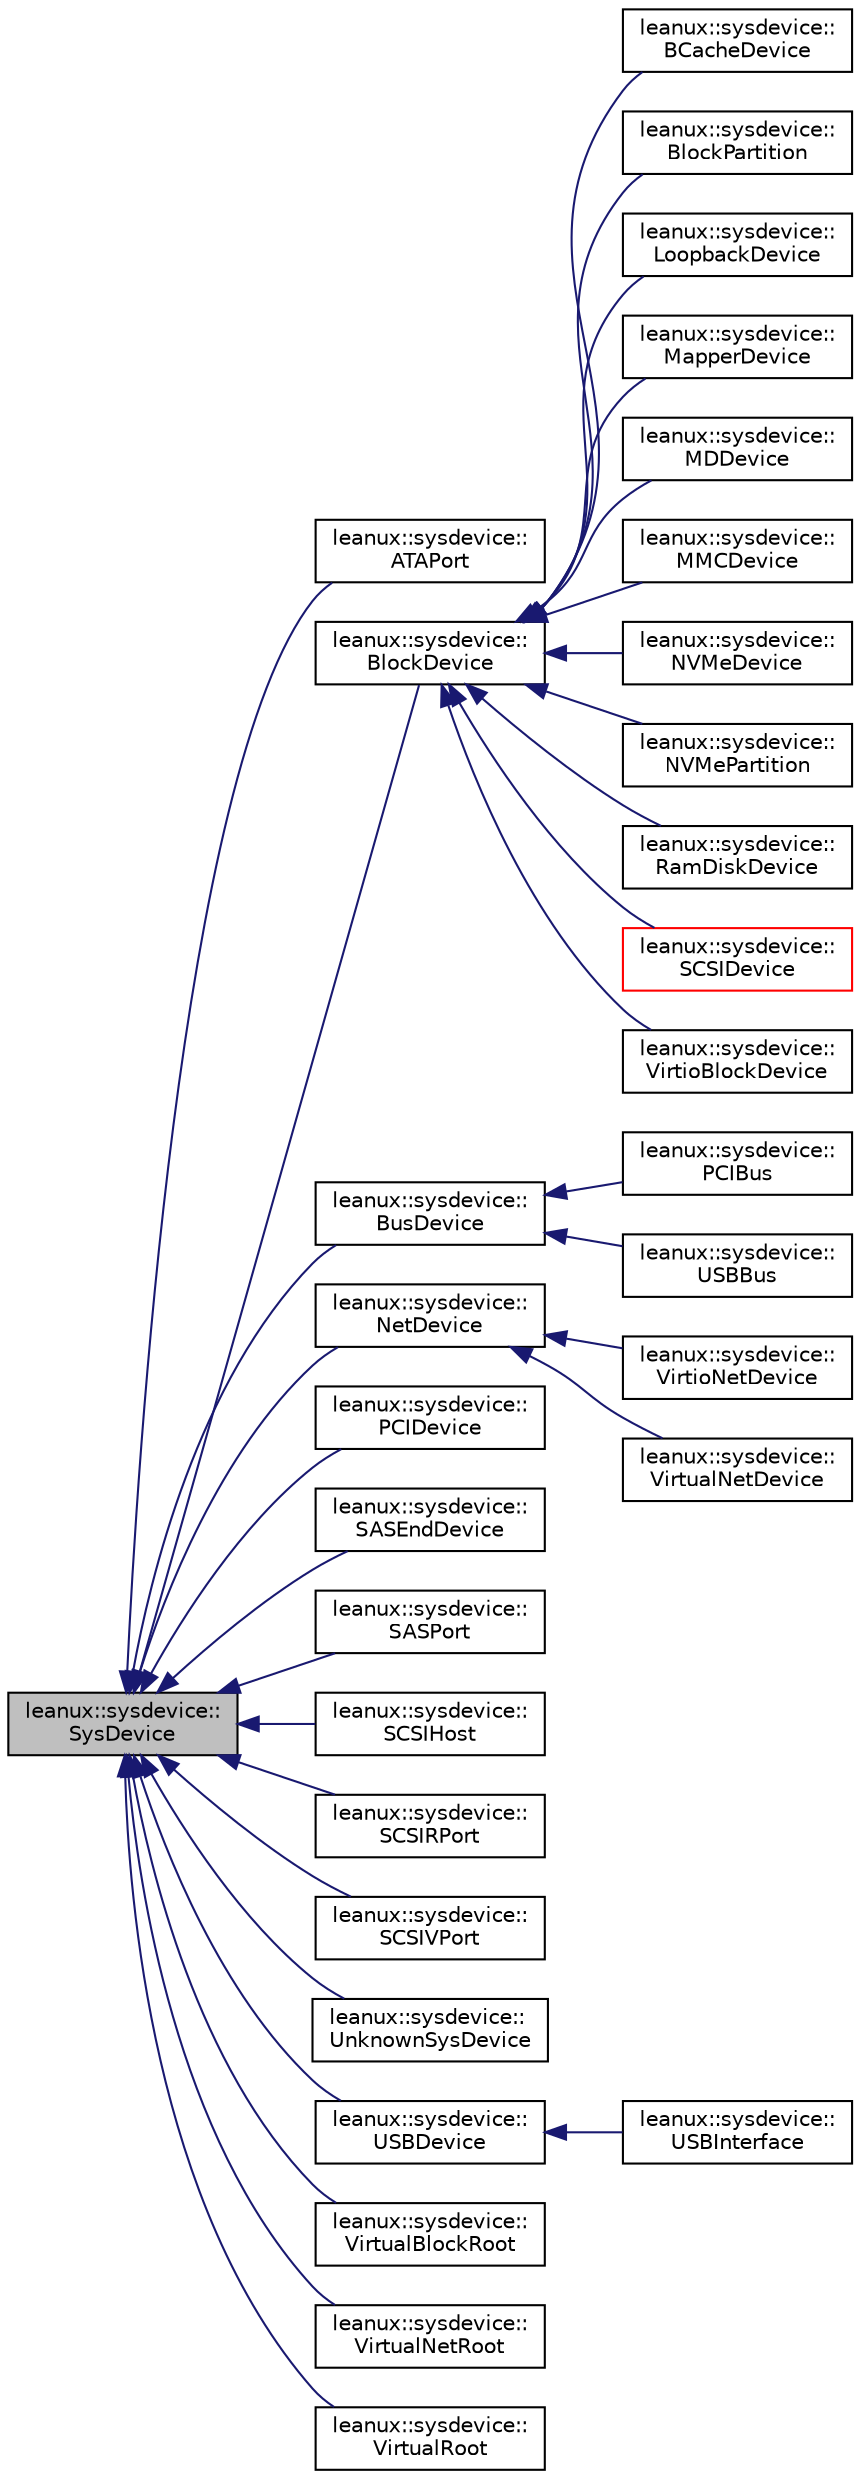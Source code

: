digraph "leanux::sysdevice::SysDevice"
{
 // LATEX_PDF_SIZE
  bgcolor="transparent";
  edge [fontname="Helvetica",fontsize="10",labelfontname="Helvetica",labelfontsize="10"];
  node [fontname="Helvetica",fontsize="10",shape=record];
  rankdir="LR";
  Node1 [label="leanux::sysdevice::\lSysDevice",height=0.2,width=0.4,color="black", fillcolor="grey75", style="filled", fontcolor="black",tooltip="Generic SysDevice, utility class for device detection from a SysDevicePath."];
  Node1 -> Node2 [dir="back",color="midnightblue",fontsize="10",style="solid",fontname="Helvetica"];
  Node2 [label="leanux::sysdevice::\lATAPort",height=0.2,width=0.4,color="black",URL="$classleanux_1_1sysdevice_1_1ATAPort.html",tooltip="Say yes to (S)ATA ports."];
  Node1 -> Node3 [dir="back",color="midnightblue",fontsize="10",style="solid",fontname="Helvetica"];
  Node3 [label="leanux::sysdevice::\lBlockDevice",height=0.2,width=0.4,color="black",URL="$classleanux_1_1sysdevice_1_1BlockDevice.html",tooltip="Generic block device."];
  Node3 -> Node4 [dir="back",color="midnightblue",fontsize="10",style="solid",fontname="Helvetica"];
  Node4 [label="leanux::sysdevice::\lBCacheDevice",height=0.2,width=0.4,color="black",URL="$classleanux_1_1sysdevice_1_1BCacheDevice.html",tooltip="Say yes to bcache devices."];
  Node3 -> Node5 [dir="back",color="midnightblue",fontsize="10",style="solid",fontname="Helvetica"];
  Node5 [label="leanux::sysdevice::\lBlockPartition",height=0.2,width=0.4,color="black",URL="$classleanux_1_1sysdevice_1_1BlockPartition.html",tooltip="Generic block device partition."];
  Node3 -> Node6 [dir="back",color="midnightblue",fontsize="10",style="solid",fontname="Helvetica"];
  Node6 [label="leanux::sysdevice::\lLoopbackDevice",height=0.2,width=0.4,color="black",URL="$classleanux_1_1sysdevice_1_1LoopbackDevice.html",tooltip="Say yes to loopback devices."];
  Node3 -> Node7 [dir="back",color="midnightblue",fontsize="10",style="solid",fontname="Helvetica"];
  Node7 [label="leanux::sysdevice::\lMapperDevice",height=0.2,width=0.4,color="black",URL="$classleanux_1_1sysdevice_1_1MapperDevice.html",tooltip="Say yes to devicemapper devices."];
  Node3 -> Node8 [dir="back",color="midnightblue",fontsize="10",style="solid",fontname="Helvetica"];
  Node8 [label="leanux::sysdevice::\lMDDevice",height=0.2,width=0.4,color="black",URL="$classleanux_1_1sysdevice_1_1MDDevice.html",tooltip="Say yes to metadisk devices."];
  Node3 -> Node9 [dir="back",color="midnightblue",fontsize="10",style="solid",fontname="Helvetica"];
  Node9 [label="leanux::sysdevice::\lMMCDevice",height=0.2,width=0.4,color="black",URL="$classleanux_1_1sysdevice_1_1MMCDevice.html",tooltip="Say yes to MMC devices."];
  Node3 -> Node10 [dir="back",color="midnightblue",fontsize="10",style="solid",fontname="Helvetica"];
  Node10 [label="leanux::sysdevice::\lNVMeDevice",height=0.2,width=0.4,color="black",URL="$classleanux_1_1sysdevice_1_1NVMeDevice.html",tooltip="Say yes to NVMe devices."];
  Node3 -> Node11 [dir="back",color="midnightblue",fontsize="10",style="solid",fontname="Helvetica"];
  Node11 [label="leanux::sysdevice::\lNVMePartition",height=0.2,width=0.4,color="black",URL="$classleanux_1_1sysdevice_1_1NVMePartition.html",tooltip="Say yes to partitions on NVMe devices."];
  Node3 -> Node12 [dir="back",color="midnightblue",fontsize="10",style="solid",fontname="Helvetica"];
  Node12 [label="leanux::sysdevice::\lRamDiskDevice",height=0.2,width=0.4,color="black",URL="$classleanux_1_1sysdevice_1_1RamDiskDevice.html",tooltip="Say yes to ramdisk devices."];
  Node3 -> Node13 [dir="back",color="midnightblue",fontsize="10",style="solid",fontname="Helvetica"];
  Node13 [label="leanux::sysdevice::\lSCSIDevice",height=0.2,width=0.4,color="red",URL="$classleanux_1_1sysdevice_1_1SCSIDevice.html",tooltip="Say yes to SCSI devices."];
  Node3 -> Node15 [dir="back",color="midnightblue",fontsize="10",style="solid",fontname="Helvetica"];
  Node15 [label="leanux::sysdevice::\lVirtioBlockDevice",height=0.2,width=0.4,color="black",URL="$classleanux_1_1sysdevice_1_1VirtioBlockDevice.html",tooltip="Say yes to virtio block devices."];
  Node1 -> Node16 [dir="back",color="midnightblue",fontsize="10",style="solid",fontname="Helvetica"];
  Node16 [label="leanux::sysdevice::\lBusDevice",height=0.2,width=0.4,color="black",URL="$classleanux_1_1sysdevice_1_1BusDevice.html",tooltip="Generic bus device."];
  Node16 -> Node17 [dir="back",color="midnightblue",fontsize="10",style="solid",fontname="Helvetica"];
  Node17 [label="leanux::sysdevice::\lPCIBus",height=0.2,width=0.4,color="black",URL="$classleanux_1_1sysdevice_1_1PCIBus.html",tooltip="Say yes to PCI busses."];
  Node16 -> Node18 [dir="back",color="midnightblue",fontsize="10",style="solid",fontname="Helvetica"];
  Node18 [label="leanux::sysdevice::\lUSBBus",height=0.2,width=0.4,color="black",URL="$classleanux_1_1sysdevice_1_1USBBus.html",tooltip="Say yes to USB busses."];
  Node1 -> Node19 [dir="back",color="midnightblue",fontsize="10",style="solid",fontname="Helvetica"];
  Node19 [label="leanux::sysdevice::\lNetDevice",height=0.2,width=0.4,color="black",URL="$classleanux_1_1sysdevice_1_1NetDevice.html",tooltip="Generic networking device."];
  Node19 -> Node20 [dir="back",color="midnightblue",fontsize="10",style="solid",fontname="Helvetica"];
  Node20 [label="leanux::sysdevice::\lVirtioNetDevice",height=0.2,width=0.4,color="black",URL="$classleanux_1_1sysdevice_1_1VirtioNetDevice.html",tooltip="Say yes to virtio net devices."];
  Node19 -> Node21 [dir="back",color="midnightblue",fontsize="10",style="solid",fontname="Helvetica"];
  Node21 [label="leanux::sysdevice::\lVirtualNetDevice",height=0.2,width=0.4,color="black",URL="$classleanux_1_1sysdevice_1_1VirtualNetDevice.html",tooltip="Virtual networking device."];
  Node1 -> Node22 [dir="back",color="midnightblue",fontsize="10",style="solid",fontname="Helvetica"];
  Node22 [label="leanux::sysdevice::\lPCIDevice",height=0.2,width=0.4,color="black",URL="$classleanux_1_1sysdevice_1_1PCIDevice.html",tooltip="Say yes to PCI devices."];
  Node1 -> Node23 [dir="back",color="midnightblue",fontsize="10",style="solid",fontname="Helvetica"];
  Node23 [label="leanux::sysdevice::\lSASEndDevice",height=0.2,width=0.4,color="black",URL="$classleanux_1_1sysdevice_1_1SASEndDevice.html",tooltip="Say yes to SAS end devices."];
  Node1 -> Node24 [dir="back",color="midnightblue",fontsize="10",style="solid",fontname="Helvetica"];
  Node24 [label="leanux::sysdevice::\lSASPort",height=0.2,width=0.4,color="black",URL="$classleanux_1_1sysdevice_1_1SASPort.html",tooltip="Say yes to SAS ports."];
  Node1 -> Node25 [dir="back",color="midnightblue",fontsize="10",style="solid",fontname="Helvetica"];
  Node25 [label="leanux::sysdevice::\lSCSIHost",height=0.2,width=0.4,color="black",URL="$classleanux_1_1sysdevice_1_1SCSIHost.html",tooltip="Say yes to SCSI hosts."];
  Node1 -> Node26 [dir="back",color="midnightblue",fontsize="10",style="solid",fontname="Helvetica"];
  Node26 [label="leanux::sysdevice::\lSCSIRPort",height=0.2,width=0.4,color="black",URL="$classleanux_1_1sysdevice_1_1SCSIRPort.html",tooltip="Say yes to SCSI rport."];
  Node1 -> Node27 [dir="back",color="midnightblue",fontsize="10",style="solid",fontname="Helvetica"];
  Node27 [label="leanux::sysdevice::\lSCSIVPort",height=0.2,width=0.4,color="black",URL="$classleanux_1_1sysdevice_1_1SCSIVPort.html",tooltip="Say yes to SCSI vport."];
  Node1 -> Node28 [dir="back",color="midnightblue",fontsize="10",style="solid",fontname="Helvetica"];
  Node28 [label="leanux::sysdevice::\lUnknownSysDevice",height=0.2,width=0.4,color="black",URL="$classleanux_1_1sysdevice_1_1UnknownSysDevice.html",tooltip="Always says yes, so last resort, eats entire path."];
  Node1 -> Node29 [dir="back",color="midnightblue",fontsize="10",style="solid",fontname="Helvetica"];
  Node29 [label="leanux::sysdevice::\lUSBDevice",height=0.2,width=0.4,color="black",URL="$classleanux_1_1sysdevice_1_1USBDevice.html",tooltip="Say yes to USB devices."];
  Node29 -> Node30 [dir="back",color="midnightblue",fontsize="10",style="solid",fontname="Helvetica"];
  Node30 [label="leanux::sysdevice::\lUSBInterface",height=0.2,width=0.4,color="black",URL="$classleanux_1_1sysdevice_1_1USBInterface.html",tooltip="Say yes to USB configurations (operation mode an USB device)."];
  Node1 -> Node31 [dir="back",color="midnightblue",fontsize="10",style="solid",fontname="Helvetica"];
  Node31 [label="leanux::sysdevice::\lVirtualBlockRoot",height=0.2,width=0.4,color="black",URL="$classleanux_1_1sysdevice_1_1VirtualBlockRoot.html",tooltip="Virtual block root."];
  Node1 -> Node32 [dir="back",color="midnightblue",fontsize="10",style="solid",fontname="Helvetica"];
  Node32 [label="leanux::sysdevice::\lVirtualNetRoot",height=0.2,width=0.4,color="black",URL="$classleanux_1_1sysdevice_1_1VirtualNetRoot.html",tooltip="Virtual net root."];
  Node1 -> Node33 [dir="back",color="midnightblue",fontsize="10",style="solid",fontname="Helvetica"];
  Node33 [label="leanux::sysdevice::\lVirtualRoot",height=0.2,width=0.4,color="black",URL="$classleanux_1_1sysdevice_1_1VirtualRoot.html",tooltip="Virtual root."];
}
